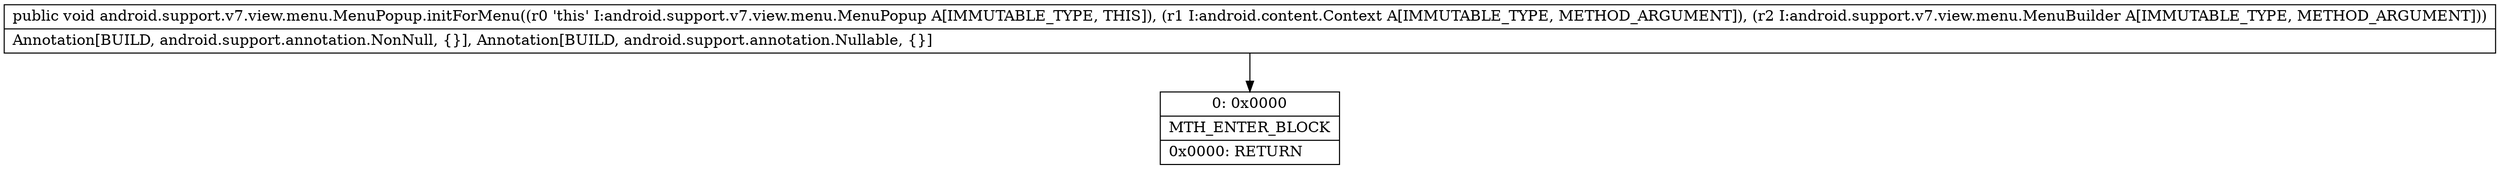 digraph "CFG forandroid.support.v7.view.menu.MenuPopup.initForMenu(Landroid\/content\/Context;Landroid\/support\/v7\/view\/menu\/MenuBuilder;)V" {
Node_0 [shape=record,label="{0\:\ 0x0000|MTH_ENTER_BLOCK\l|0x0000: RETURN   \l}"];
MethodNode[shape=record,label="{public void android.support.v7.view.menu.MenuPopup.initForMenu((r0 'this' I:android.support.v7.view.menu.MenuPopup A[IMMUTABLE_TYPE, THIS]), (r1 I:android.content.Context A[IMMUTABLE_TYPE, METHOD_ARGUMENT]), (r2 I:android.support.v7.view.menu.MenuBuilder A[IMMUTABLE_TYPE, METHOD_ARGUMENT]))  | Annotation[BUILD, android.support.annotation.NonNull, \{\}], Annotation[BUILD, android.support.annotation.Nullable, \{\}]\l}"];
MethodNode -> Node_0;
}

